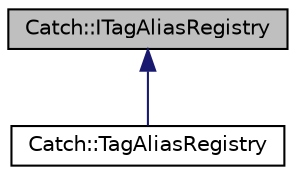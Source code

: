 digraph "Catch::ITagAliasRegistry"
{
  edge [fontname="Helvetica",fontsize="10",labelfontname="Helvetica",labelfontsize="10"];
  node [fontname="Helvetica",fontsize="10",shape=record];
  Node0 [label="Catch::ITagAliasRegistry",height=0.2,width=0.4,color="black", fillcolor="grey75", style="filled", fontcolor="black"];
  Node0 -> Node1 [dir="back",color="midnightblue",fontsize="10",style="solid",fontname="Helvetica"];
  Node1 [label="Catch::TagAliasRegistry",height=0.2,width=0.4,color="black", fillcolor="white", style="filled",URL="$classCatch_1_1TagAliasRegistry.html"];
}
